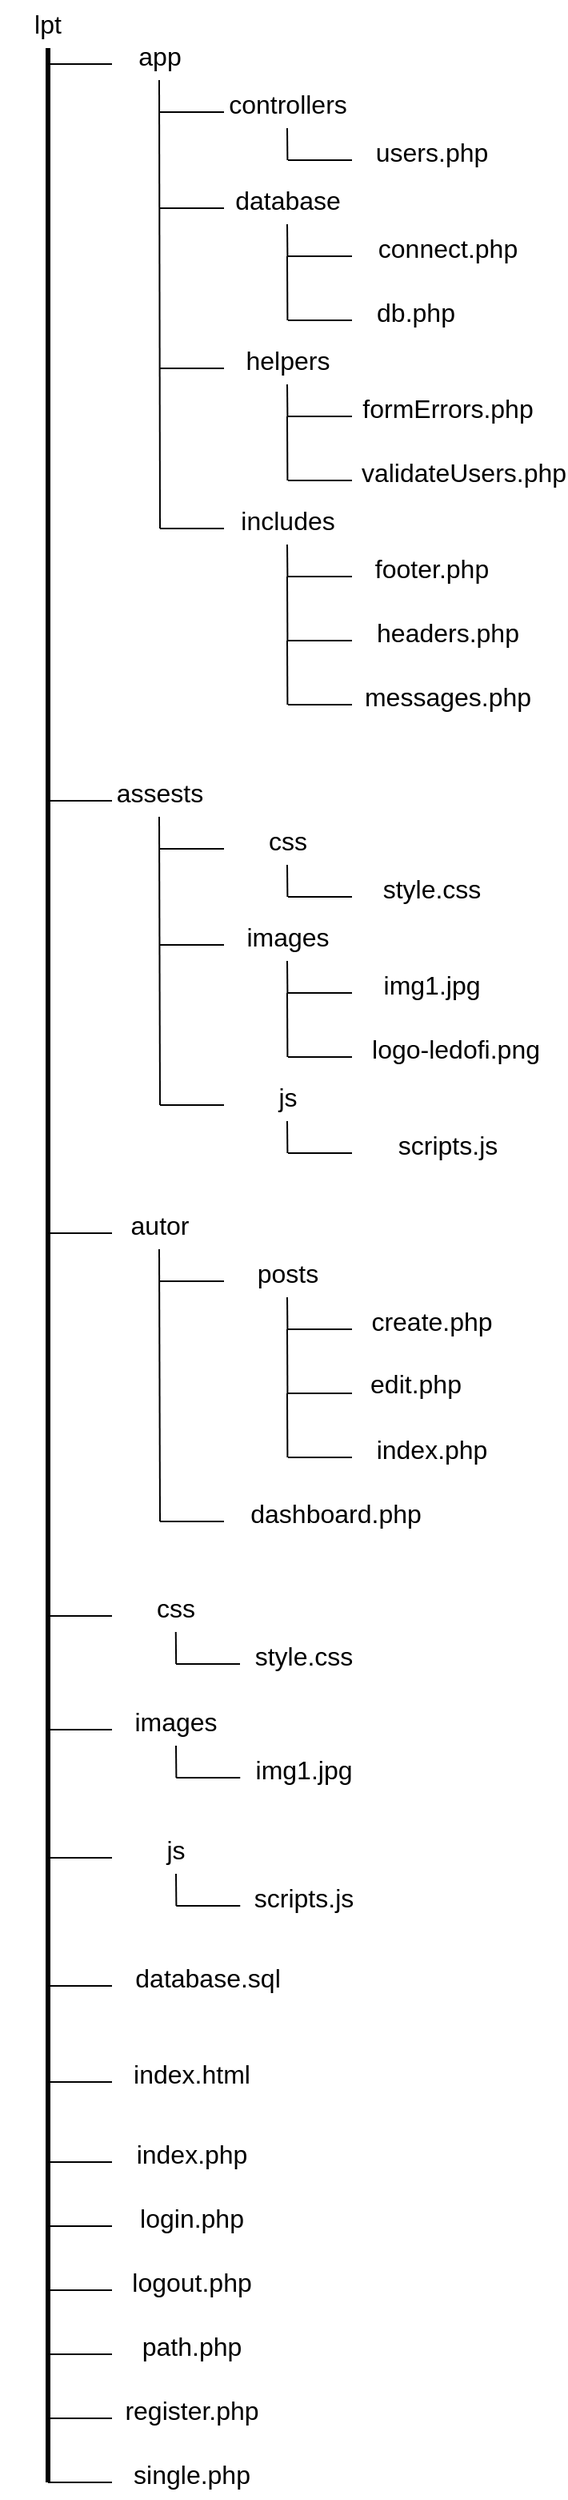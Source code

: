 <mxfile version="15.8.4" type="device"><diagram id="z5_zisqXohc-Vbi8uEIV" name="Page-1"><mxGraphModel dx="1422" dy="794" grid="1" gridSize="10" guides="1" tooltips="1" connect="1" arrows="1" fold="1" page="1" pageScale="1" pageWidth="827" pageHeight="1169" math="0" shadow="0"><root><mxCell id="0"/><mxCell id="1" parent="0"/><mxCell id="VIL7BeNu5EH1B0EWev57-2" value="&lt;font style=&quot;font-size: 16px&quot;&gt;lpt&lt;/font&gt;" style="text;html=1;strokeColor=none;fillColor=none;align=center;verticalAlign=middle;whiteSpace=wrap;rounded=0;" parent="1" vertex="1"><mxGeometry x="80" y="70" width="60" height="30" as="geometry"/></mxCell><mxCell id="VIL7BeNu5EH1B0EWev57-3" value="" style="endArrow=none;html=1;rounded=0;fontSize=16;entryX=0.5;entryY=1;entryDx=0;entryDy=0;strokeWidth=3;" parent="1" target="VIL7BeNu5EH1B0EWev57-2" edge="1"><mxGeometry width="50" height="50" relative="1" as="geometry"><mxPoint x="110" y="1620" as="sourcePoint"/><mxPoint x="440" y="350" as="targetPoint"/></mxGeometry></mxCell><mxCell id="VIL7BeNu5EH1B0EWev57-4" value="" style="endArrow=none;html=1;rounded=0;fontSize=16;" parent="1" edge="1"><mxGeometry width="50" height="50" relative="1" as="geometry"><mxPoint x="110" y="1079" as="sourcePoint"/><mxPoint x="150" y="1079" as="targetPoint"/></mxGeometry></mxCell><mxCell id="VIL7BeNu5EH1B0EWev57-5" value="&lt;font style=&quot;font-size: 16px&quot;&gt;css&lt;/font&gt;" style="text;html=1;strokeColor=none;fillColor=none;align=center;verticalAlign=middle;whiteSpace=wrap;rounded=0;" parent="1" vertex="1"><mxGeometry x="160" y="1059" width="60" height="30" as="geometry"/></mxCell><mxCell id="VIL7BeNu5EH1B0EWev57-7" value="" style="endArrow=none;html=1;rounded=0;fontSize=16;" parent="1" edge="1"><mxGeometry width="50" height="50" relative="1" as="geometry"><mxPoint x="110" y="1150" as="sourcePoint"/><mxPoint x="150" y="1150" as="targetPoint"/></mxGeometry></mxCell><mxCell id="VIL7BeNu5EH1B0EWev57-8" value="&lt;font style=&quot;font-size: 16px&quot;&gt;images&lt;/font&gt;" style="text;html=1;strokeColor=none;fillColor=none;align=center;verticalAlign=middle;whiteSpace=wrap;rounded=0;" parent="1" vertex="1"><mxGeometry x="160" y="1130" width="60" height="30" as="geometry"/></mxCell><mxCell id="VIL7BeNu5EH1B0EWev57-9" value="" style="endArrow=none;html=1;rounded=0;fontSize=16;" parent="1" edge="1"><mxGeometry width="50" height="50" relative="1" as="geometry"><mxPoint x="110" y="1230" as="sourcePoint"/><mxPoint x="150" y="1230" as="targetPoint"/></mxGeometry></mxCell><mxCell id="VIL7BeNu5EH1B0EWev57-10" value="&lt;font style=&quot;font-size: 16px&quot;&gt;js&lt;/font&gt;" style="text;html=1;strokeColor=none;fillColor=none;align=center;verticalAlign=middle;whiteSpace=wrap;rounded=0;" parent="1" vertex="1"><mxGeometry x="160" y="1210" width="60" height="30" as="geometry"/></mxCell><mxCell id="VIL7BeNu5EH1B0EWev57-11" value="" style="endArrow=none;html=1;rounded=0;fontSize=16;" parent="1" edge="1"><mxGeometry width="50" height="50" relative="1" as="geometry"><mxPoint x="110" y="1370" as="sourcePoint"/><mxPoint x="150" y="1370" as="targetPoint"/></mxGeometry></mxCell><mxCell id="VIL7BeNu5EH1B0EWev57-12" value="&lt;font style=&quot;font-size: 16px&quot;&gt;index.html&lt;/font&gt;" style="text;html=1;strokeColor=none;fillColor=none;align=center;verticalAlign=middle;whiteSpace=wrap;rounded=0;" parent="1" vertex="1"><mxGeometry x="170" y="1350" width="60" height="30" as="geometry"/></mxCell><mxCell id="VIL7BeNu5EH1B0EWev57-14" value="" style="endArrow=none;html=1;rounded=0;fontSize=16;strokeWidth=1;" parent="1" edge="1"><mxGeometry width="50" height="50" relative="1" as="geometry"><mxPoint x="190.08" y="1109" as="sourcePoint"/><mxPoint x="189.88" y="1089" as="targetPoint"/></mxGeometry></mxCell><mxCell id="VIL7BeNu5EH1B0EWev57-16" value="" style="endArrow=none;html=1;rounded=0;fontSize=16;" parent="1" edge="1"><mxGeometry width="50" height="50" relative="1" as="geometry"><mxPoint x="190" y="1109" as="sourcePoint"/><mxPoint x="230" y="1109" as="targetPoint"/></mxGeometry></mxCell><mxCell id="VIL7BeNu5EH1B0EWev57-17" value="&lt;font style=&quot;font-size: 16px&quot;&gt;style.css&lt;/font&gt;" style="text;html=1;strokeColor=none;fillColor=none;align=center;verticalAlign=middle;whiteSpace=wrap;rounded=0;" parent="1" vertex="1"><mxGeometry x="240" y="1089" width="60" height="30" as="geometry"/></mxCell><mxCell id="VIL7BeNu5EH1B0EWev57-18" value="" style="endArrow=none;html=1;rounded=0;fontSize=16;strokeWidth=1;" parent="1" edge="1"><mxGeometry width="50" height="50" relative="1" as="geometry"><mxPoint x="190.2" y="1180" as="sourcePoint"/><mxPoint x="190" y="1160" as="targetPoint"/></mxGeometry></mxCell><mxCell id="VIL7BeNu5EH1B0EWev57-19" value="" style="endArrow=none;html=1;rounded=0;fontSize=16;" parent="1" edge="1"><mxGeometry width="50" height="50" relative="1" as="geometry"><mxPoint x="190.12" y="1180" as="sourcePoint"/><mxPoint x="230.12" y="1180" as="targetPoint"/></mxGeometry></mxCell><mxCell id="VIL7BeNu5EH1B0EWev57-20" value="&lt;font style=&quot;font-size: 16px&quot;&gt;img1.jpg&lt;/font&gt;" style="text;html=1;strokeColor=none;fillColor=none;align=center;verticalAlign=middle;whiteSpace=wrap;rounded=0;" parent="1" vertex="1"><mxGeometry x="240" y="1160" width="60" height="30" as="geometry"/></mxCell><mxCell id="VIL7BeNu5EH1B0EWev57-21" value="" style="endArrow=none;html=1;rounded=0;fontSize=16;strokeWidth=1;" parent="1" edge="1"><mxGeometry width="50" height="50" relative="1" as="geometry"><mxPoint x="190.2" y="1260" as="sourcePoint"/><mxPoint x="190" y="1240" as="targetPoint"/></mxGeometry></mxCell><mxCell id="VIL7BeNu5EH1B0EWev57-22" value="" style="endArrow=none;html=1;rounded=0;fontSize=16;" parent="1" edge="1"><mxGeometry width="50" height="50" relative="1" as="geometry"><mxPoint x="190.12" y="1260" as="sourcePoint"/><mxPoint x="230.12" y="1260" as="targetPoint"/></mxGeometry></mxCell><mxCell id="VIL7BeNu5EH1B0EWev57-23" value="&lt;font style=&quot;font-size: 16px&quot;&gt;scripts.js&lt;/font&gt;" style="text;html=1;strokeColor=none;fillColor=none;align=center;verticalAlign=middle;whiteSpace=wrap;rounded=0;" parent="1" vertex="1"><mxGeometry x="240" y="1240" width="60" height="30" as="geometry"/></mxCell><mxCell id="XbRgY0tlxKDnnNi39Ktq-2" value="" style="endArrow=none;html=1;rounded=0;fontSize=16;" parent="1" edge="1"><mxGeometry width="50" height="50" relative="1" as="geometry"><mxPoint x="110" y="110" as="sourcePoint"/><mxPoint x="150" y="110" as="targetPoint"/></mxGeometry></mxCell><mxCell id="XbRgY0tlxKDnnNi39Ktq-4" value="&lt;font style=&quot;font-size: 16px&quot;&gt;app&lt;/font&gt;" style="text;html=1;strokeColor=none;fillColor=none;align=center;verticalAlign=middle;whiteSpace=wrap;rounded=0;" parent="1" vertex="1"><mxGeometry x="150" y="90" width="60" height="30" as="geometry"/></mxCell><mxCell id="XbRgY0tlxKDnnNi39Ktq-5" value="" style="endArrow=none;html=1;rounded=0;fontSize=16;strokeWidth=1;" parent="1" edge="1"><mxGeometry width="50" height="50" relative="1" as="geometry"><mxPoint x="180" y="400" as="sourcePoint"/><mxPoint x="179.5" y="120" as="targetPoint"/></mxGeometry></mxCell><mxCell id="XbRgY0tlxKDnnNi39Ktq-6" value="" style="endArrow=none;html=1;rounded=0;fontSize=16;" parent="1" edge="1"><mxGeometry width="50" height="50" relative="1" as="geometry"><mxPoint x="180" y="140" as="sourcePoint"/><mxPoint x="220" y="140" as="targetPoint"/></mxGeometry></mxCell><mxCell id="XbRgY0tlxKDnnNi39Ktq-7" value="&lt;font style=&quot;font-size: 16px&quot;&gt;controllers&lt;/font&gt;" style="text;html=1;strokeColor=none;fillColor=none;align=center;verticalAlign=middle;whiteSpace=wrap;rounded=0;" parent="1" vertex="1"><mxGeometry x="230" y="120" width="60" height="30" as="geometry"/></mxCell><mxCell id="XbRgY0tlxKDnnNi39Ktq-10" value="" style="group" parent="1" vertex="1" connectable="0"><mxGeometry x="259.5" y="150" width="40.5" height="20" as="geometry"/></mxCell><mxCell id="XbRgY0tlxKDnnNi39Ktq-8" value="" style="endArrow=none;html=1;rounded=0;fontSize=16;strokeWidth=1;" parent="XbRgY0tlxKDnnNi39Ktq-10" edge="1"><mxGeometry width="50" height="50" relative="1" as="geometry"><mxPoint x="0.2" y="20" as="sourcePoint"/><mxPoint as="targetPoint"/></mxGeometry></mxCell><mxCell id="XbRgY0tlxKDnnNi39Ktq-9" value="" style="endArrow=none;html=1;rounded=0;fontSize=16;" parent="XbRgY0tlxKDnnNi39Ktq-10" edge="1"><mxGeometry width="50" height="50" relative="1" as="geometry"><mxPoint x="0.5" y="20" as="sourcePoint"/><mxPoint x="40.5" y="20" as="targetPoint"/></mxGeometry></mxCell><mxCell id="XbRgY0tlxKDnnNi39Ktq-11" value="&lt;font style=&quot;font-size: 16px&quot;&gt;users.php&lt;/font&gt;" style="text;html=1;strokeColor=none;fillColor=none;align=center;verticalAlign=middle;whiteSpace=wrap;rounded=0;" parent="1" vertex="1"><mxGeometry x="320" y="150" width="60" height="30" as="geometry"/></mxCell><mxCell id="XbRgY0tlxKDnnNi39Ktq-12" value="" style="endArrow=none;html=1;rounded=0;fontSize=16;" parent="1" edge="1"><mxGeometry width="50" height="50" relative="1" as="geometry"><mxPoint x="180" y="200" as="sourcePoint"/><mxPoint x="220" y="200" as="targetPoint"/></mxGeometry></mxCell><mxCell id="XbRgY0tlxKDnnNi39Ktq-13" value="&lt;font style=&quot;font-size: 16px&quot;&gt;database&lt;/font&gt;" style="text;html=1;strokeColor=none;fillColor=none;align=center;verticalAlign=middle;whiteSpace=wrap;rounded=0;" parent="1" vertex="1"><mxGeometry x="230" y="180" width="60" height="30" as="geometry"/></mxCell><mxCell id="XbRgY0tlxKDnnNi39Ktq-14" value="" style="group" parent="1" vertex="1" connectable="0"><mxGeometry x="259.5" y="210" width="40.5" height="20" as="geometry"/></mxCell><mxCell id="XbRgY0tlxKDnnNi39Ktq-15" value="" style="endArrow=none;html=1;rounded=0;fontSize=16;strokeWidth=1;" parent="XbRgY0tlxKDnnNi39Ktq-14" edge="1"><mxGeometry width="50" height="50" relative="1" as="geometry"><mxPoint x="0.2" y="20" as="sourcePoint"/><mxPoint as="targetPoint"/></mxGeometry></mxCell><mxCell id="XbRgY0tlxKDnnNi39Ktq-16" value="" style="endArrow=none;html=1;rounded=0;fontSize=16;" parent="XbRgY0tlxKDnnNi39Ktq-14" edge="1"><mxGeometry width="50" height="50" relative="1" as="geometry"><mxPoint x="0.5" y="20" as="sourcePoint"/><mxPoint x="40.5" y="20" as="targetPoint"/></mxGeometry></mxCell><mxCell id="XbRgY0tlxKDnnNi39Ktq-17" value="&lt;font style=&quot;font-size: 16px&quot;&gt;connect.php&lt;/font&gt;" style="text;html=1;strokeColor=none;fillColor=none;align=center;verticalAlign=middle;whiteSpace=wrap;rounded=0;" parent="1" vertex="1"><mxGeometry x="330" y="210" width="60" height="30" as="geometry"/></mxCell><mxCell id="XbRgY0tlxKDnnNi39Ktq-18" value="" style="group" parent="1" vertex="1" connectable="0"><mxGeometry x="259.5" y="230" width="40.5" height="40" as="geometry"/></mxCell><mxCell id="XbRgY0tlxKDnnNi39Ktq-19" value="" style="endArrow=none;html=1;rounded=0;fontSize=16;strokeWidth=1;" parent="XbRgY0tlxKDnnNi39Ktq-18" edge="1"><mxGeometry width="50" height="50" relative="1" as="geometry"><mxPoint x="0.2" y="40" as="sourcePoint"/><mxPoint as="targetPoint"/></mxGeometry></mxCell><mxCell id="XbRgY0tlxKDnnNi39Ktq-20" value="" style="endArrow=none;html=1;rounded=0;fontSize=16;" parent="XbRgY0tlxKDnnNi39Ktq-18" edge="1"><mxGeometry width="50" height="50" relative="1" as="geometry"><mxPoint x="0.5" y="40" as="sourcePoint"/><mxPoint x="40.5" y="40" as="targetPoint"/></mxGeometry></mxCell><mxCell id="XbRgY0tlxKDnnNi39Ktq-24" value="&lt;font style=&quot;font-size: 16px&quot;&gt;db.php&lt;/font&gt;" style="text;html=1;strokeColor=none;fillColor=none;align=center;verticalAlign=middle;whiteSpace=wrap;rounded=0;" parent="1" vertex="1"><mxGeometry x="310" y="250" width="60" height="30" as="geometry"/></mxCell><mxCell id="XbRgY0tlxKDnnNi39Ktq-25" value="" style="endArrow=none;html=1;rounded=0;fontSize=16;" parent="1" edge="1"><mxGeometry width="50" height="50" relative="1" as="geometry"><mxPoint x="180" y="300" as="sourcePoint"/><mxPoint x="220" y="300" as="targetPoint"/></mxGeometry></mxCell><mxCell id="XbRgY0tlxKDnnNi39Ktq-26" value="&lt;font style=&quot;font-size: 16px&quot;&gt;helpers&lt;/font&gt;" style="text;html=1;strokeColor=none;fillColor=none;align=center;verticalAlign=middle;whiteSpace=wrap;rounded=0;" parent="1" vertex="1"><mxGeometry x="230" y="280" width="60" height="30" as="geometry"/></mxCell><mxCell id="XbRgY0tlxKDnnNi39Ktq-27" value="" style="group" parent="1" vertex="1" connectable="0"><mxGeometry x="259.5" y="310" width="40.5" height="20" as="geometry"/></mxCell><mxCell id="XbRgY0tlxKDnnNi39Ktq-28" value="" style="endArrow=none;html=1;rounded=0;fontSize=16;strokeWidth=1;" parent="XbRgY0tlxKDnnNi39Ktq-27" edge="1"><mxGeometry width="50" height="50" relative="1" as="geometry"><mxPoint x="0.2" y="20" as="sourcePoint"/><mxPoint as="targetPoint"/></mxGeometry></mxCell><mxCell id="XbRgY0tlxKDnnNi39Ktq-29" value="" style="endArrow=none;html=1;rounded=0;fontSize=16;" parent="XbRgY0tlxKDnnNi39Ktq-27" edge="1"><mxGeometry width="50" height="50" relative="1" as="geometry"><mxPoint x="0.5" y="20" as="sourcePoint"/><mxPoint x="40.5" y="20" as="targetPoint"/></mxGeometry></mxCell><mxCell id="XbRgY0tlxKDnnNi39Ktq-30" value="" style="group" parent="1" vertex="1" connectable="0"><mxGeometry x="259.5" y="330" width="40.5" height="40" as="geometry"/></mxCell><mxCell id="XbRgY0tlxKDnnNi39Ktq-31" value="" style="endArrow=none;html=1;rounded=0;fontSize=16;strokeWidth=1;" parent="XbRgY0tlxKDnnNi39Ktq-30" edge="1"><mxGeometry width="50" height="50" relative="1" as="geometry"><mxPoint x="0.2" y="40" as="sourcePoint"/><mxPoint as="targetPoint"/></mxGeometry></mxCell><mxCell id="XbRgY0tlxKDnnNi39Ktq-32" value="" style="endArrow=none;html=1;rounded=0;fontSize=16;" parent="XbRgY0tlxKDnnNi39Ktq-30" edge="1"><mxGeometry width="50" height="50" relative="1" as="geometry"><mxPoint x="0.5" y="40" as="sourcePoint"/><mxPoint x="40.5" y="40" as="targetPoint"/></mxGeometry></mxCell><mxCell id="XbRgY0tlxKDnnNi39Ktq-33" value="&lt;font style=&quot;font-size: 16px&quot;&gt;formErrors.php&lt;/font&gt;" style="text;html=1;strokeColor=none;fillColor=none;align=center;verticalAlign=middle;whiteSpace=wrap;rounded=0;" parent="1" vertex="1"><mxGeometry x="330" y="310" width="60" height="30" as="geometry"/></mxCell><mxCell id="XbRgY0tlxKDnnNi39Ktq-34" value="&lt;font style=&quot;font-size: 16px&quot;&gt;validateUsers.php&lt;/font&gt;" style="text;html=1;strokeColor=none;fillColor=none;align=center;verticalAlign=middle;whiteSpace=wrap;rounded=0;" parent="1" vertex="1"><mxGeometry x="340" y="350" width="60" height="30" as="geometry"/></mxCell><mxCell id="XbRgY0tlxKDnnNi39Ktq-35" value="" style="endArrow=none;html=1;rounded=0;fontSize=16;" parent="1" edge="1"><mxGeometry width="50" height="50" relative="1" as="geometry"><mxPoint x="180" y="400" as="sourcePoint"/><mxPoint x="220" y="400" as="targetPoint"/></mxGeometry></mxCell><mxCell id="XbRgY0tlxKDnnNi39Ktq-36" value="&lt;font style=&quot;font-size: 16px&quot;&gt;includes&lt;/font&gt;" style="text;html=1;strokeColor=none;fillColor=none;align=center;verticalAlign=middle;whiteSpace=wrap;rounded=0;" parent="1" vertex="1"><mxGeometry x="230" y="380" width="60" height="30" as="geometry"/></mxCell><mxCell id="XbRgY0tlxKDnnNi39Ktq-37" value="" style="group" parent="1" vertex="1" connectable="0"><mxGeometry x="259.5" y="410" width="40.5" height="20" as="geometry"/></mxCell><mxCell id="XbRgY0tlxKDnnNi39Ktq-38" value="" style="endArrow=none;html=1;rounded=0;fontSize=16;strokeWidth=1;" parent="XbRgY0tlxKDnnNi39Ktq-37" edge="1"><mxGeometry width="50" height="50" relative="1" as="geometry"><mxPoint x="0.2" y="20" as="sourcePoint"/><mxPoint as="targetPoint"/></mxGeometry></mxCell><mxCell id="XbRgY0tlxKDnnNi39Ktq-39" value="" style="endArrow=none;html=1;rounded=0;fontSize=16;" parent="XbRgY0tlxKDnnNi39Ktq-37" edge="1"><mxGeometry width="50" height="50" relative="1" as="geometry"><mxPoint x="0.5" y="20" as="sourcePoint"/><mxPoint x="40.5" y="20" as="targetPoint"/></mxGeometry></mxCell><mxCell id="XbRgY0tlxKDnnNi39Ktq-43" value="" style="group" parent="1" vertex="1" connectable="0"><mxGeometry x="259.5" y="430" width="40.5" height="40" as="geometry"/></mxCell><mxCell id="XbRgY0tlxKDnnNi39Ktq-44" value="" style="endArrow=none;html=1;rounded=0;fontSize=16;strokeWidth=1;" parent="XbRgY0tlxKDnnNi39Ktq-43" edge="1"><mxGeometry width="50" height="50" relative="1" as="geometry"><mxPoint x="0.2" y="40" as="sourcePoint"/><mxPoint as="targetPoint"/></mxGeometry></mxCell><mxCell id="XbRgY0tlxKDnnNi39Ktq-45" value="" style="endArrow=none;html=1;rounded=0;fontSize=16;" parent="XbRgY0tlxKDnnNi39Ktq-43" edge="1"><mxGeometry width="50" height="50" relative="1" as="geometry"><mxPoint x="0.5" y="40" as="sourcePoint"/><mxPoint x="40.5" y="40" as="targetPoint"/></mxGeometry></mxCell><mxCell id="XbRgY0tlxKDnnNi39Ktq-49" value="&lt;font style=&quot;font-size: 16px&quot;&gt;footer.php&lt;/font&gt;" style="text;html=1;strokeColor=none;fillColor=none;align=center;verticalAlign=middle;whiteSpace=wrap;rounded=0;" parent="1" vertex="1"><mxGeometry x="320" y="410" width="60" height="30" as="geometry"/></mxCell><mxCell id="XbRgY0tlxKDnnNi39Ktq-50" value="&lt;font style=&quot;font-size: 16px&quot;&gt;headers.php&lt;/font&gt;" style="text;html=1;strokeColor=none;fillColor=none;align=center;verticalAlign=middle;whiteSpace=wrap;rounded=0;" parent="1" vertex="1"><mxGeometry x="330" y="450" width="60" height="30" as="geometry"/></mxCell><mxCell id="XbRgY0tlxKDnnNi39Ktq-51" value="&lt;font style=&quot;font-size: 16px&quot;&gt;messages.php&lt;/font&gt;" style="text;html=1;strokeColor=none;fillColor=none;align=center;verticalAlign=middle;whiteSpace=wrap;rounded=0;" parent="1" vertex="1"><mxGeometry x="330" y="490" width="60" height="30" as="geometry"/></mxCell><mxCell id="XbRgY0tlxKDnnNi39Ktq-52" value="" style="group" parent="1" vertex="1" connectable="0"><mxGeometry x="259.5" y="470" width="40.5" height="40" as="geometry"/></mxCell><mxCell id="XbRgY0tlxKDnnNi39Ktq-53" value="" style="endArrow=none;html=1;rounded=0;fontSize=16;strokeWidth=1;" parent="XbRgY0tlxKDnnNi39Ktq-52" edge="1"><mxGeometry width="50" height="50" relative="1" as="geometry"><mxPoint x="0.2" y="40" as="sourcePoint"/><mxPoint as="targetPoint"/></mxGeometry></mxCell><mxCell id="XbRgY0tlxKDnnNi39Ktq-54" value="" style="endArrow=none;html=1;rounded=0;fontSize=16;" parent="XbRgY0tlxKDnnNi39Ktq-52" edge="1"><mxGeometry width="50" height="50" relative="1" as="geometry"><mxPoint x="0.5" y="40" as="sourcePoint"/><mxPoint x="40.5" y="40" as="targetPoint"/></mxGeometry></mxCell><mxCell id="XbRgY0tlxKDnnNi39Ktq-97" value="" style="endArrow=none;html=1;rounded=0;fontSize=16;" parent="1" edge="1"><mxGeometry width="50" height="50" relative="1" as="geometry"><mxPoint x="110" y="570" as="sourcePoint"/><mxPoint x="150" y="570" as="targetPoint"/></mxGeometry></mxCell><mxCell id="XbRgY0tlxKDnnNi39Ktq-98" value="&lt;font style=&quot;font-size: 16px&quot;&gt;assests&lt;/font&gt;" style="text;html=1;strokeColor=none;fillColor=none;align=center;verticalAlign=middle;whiteSpace=wrap;rounded=0;" parent="1" vertex="1"><mxGeometry x="150" y="550" width="60" height="30" as="geometry"/></mxCell><mxCell id="XbRgY0tlxKDnnNi39Ktq-99" value="" style="endArrow=none;html=1;rounded=0;fontSize=16;strokeWidth=1;" parent="1" edge="1"><mxGeometry width="50" height="50" relative="1" as="geometry"><mxPoint x="180" y="760" as="sourcePoint"/><mxPoint x="179.5" y="580" as="targetPoint"/></mxGeometry></mxCell><mxCell id="XbRgY0tlxKDnnNi39Ktq-100" value="" style="endArrow=none;html=1;rounded=0;fontSize=16;" parent="1" edge="1"><mxGeometry width="50" height="50" relative="1" as="geometry"><mxPoint x="180" y="600" as="sourcePoint"/><mxPoint x="220" y="600" as="targetPoint"/></mxGeometry></mxCell><mxCell id="XbRgY0tlxKDnnNi39Ktq-101" value="&lt;font style=&quot;font-size: 16px&quot;&gt;css&lt;/font&gt;" style="text;html=1;strokeColor=none;fillColor=none;align=center;verticalAlign=middle;whiteSpace=wrap;rounded=0;" parent="1" vertex="1"><mxGeometry x="230" y="580" width="60" height="30" as="geometry"/></mxCell><mxCell id="XbRgY0tlxKDnnNi39Ktq-102" value="" style="group" parent="1" vertex="1" connectable="0"><mxGeometry x="259.5" y="610" width="40.5" height="20" as="geometry"/></mxCell><mxCell id="XbRgY0tlxKDnnNi39Ktq-103" value="" style="endArrow=none;html=1;rounded=0;fontSize=16;strokeWidth=1;" parent="XbRgY0tlxKDnnNi39Ktq-102" edge="1"><mxGeometry width="50" height="50" relative="1" as="geometry"><mxPoint x="0.2" y="20" as="sourcePoint"/><mxPoint as="targetPoint"/></mxGeometry></mxCell><mxCell id="XbRgY0tlxKDnnNi39Ktq-104" value="" style="endArrow=none;html=1;rounded=0;fontSize=16;" parent="XbRgY0tlxKDnnNi39Ktq-102" edge="1"><mxGeometry width="50" height="50" relative="1" as="geometry"><mxPoint x="0.5" y="20" as="sourcePoint"/><mxPoint x="40.5" y="20" as="targetPoint"/></mxGeometry></mxCell><mxCell id="XbRgY0tlxKDnnNi39Ktq-105" value="&lt;font style=&quot;font-size: 16px&quot;&gt;style.css&lt;/font&gt;" style="text;html=1;strokeColor=none;fillColor=none;align=center;verticalAlign=middle;whiteSpace=wrap;rounded=0;" parent="1" vertex="1"><mxGeometry x="320" y="610" width="60" height="30" as="geometry"/></mxCell><mxCell id="XbRgY0tlxKDnnNi39Ktq-106" value="" style="endArrow=none;html=1;rounded=0;fontSize=16;" parent="1" edge="1"><mxGeometry width="50" height="50" relative="1" as="geometry"><mxPoint x="180" y="660" as="sourcePoint"/><mxPoint x="220" y="660" as="targetPoint"/></mxGeometry></mxCell><mxCell id="XbRgY0tlxKDnnNi39Ktq-107" value="&lt;font style=&quot;font-size: 16px&quot;&gt;images&lt;/font&gt;" style="text;html=1;strokeColor=none;fillColor=none;align=center;verticalAlign=middle;whiteSpace=wrap;rounded=0;" parent="1" vertex="1"><mxGeometry x="230" y="640" width="60" height="30" as="geometry"/></mxCell><mxCell id="XbRgY0tlxKDnnNi39Ktq-108" value="" style="group" parent="1" vertex="1" connectable="0"><mxGeometry x="259.5" y="670" width="40.5" height="20" as="geometry"/></mxCell><mxCell id="XbRgY0tlxKDnnNi39Ktq-109" value="" style="endArrow=none;html=1;rounded=0;fontSize=16;strokeWidth=1;" parent="XbRgY0tlxKDnnNi39Ktq-108" edge="1"><mxGeometry width="50" height="50" relative="1" as="geometry"><mxPoint x="0.2" y="20" as="sourcePoint"/><mxPoint as="targetPoint"/></mxGeometry></mxCell><mxCell id="XbRgY0tlxKDnnNi39Ktq-110" value="" style="endArrow=none;html=1;rounded=0;fontSize=16;" parent="XbRgY0tlxKDnnNi39Ktq-108" edge="1"><mxGeometry width="50" height="50" relative="1" as="geometry"><mxPoint x="0.5" y="20" as="sourcePoint"/><mxPoint x="40.5" y="20" as="targetPoint"/></mxGeometry></mxCell><mxCell id="XbRgY0tlxKDnnNi39Ktq-111" value="&lt;font style=&quot;font-size: 16px&quot;&gt;img1.jpg&lt;/font&gt;" style="text;html=1;strokeColor=none;fillColor=none;align=center;verticalAlign=middle;whiteSpace=wrap;rounded=0;" parent="1" vertex="1"><mxGeometry x="320" y="670" width="60" height="30" as="geometry"/></mxCell><mxCell id="XbRgY0tlxKDnnNi39Ktq-112" value="" style="group" parent="1" vertex="1" connectable="0"><mxGeometry x="259.5" y="690" width="40.5" height="40" as="geometry"/></mxCell><mxCell id="XbRgY0tlxKDnnNi39Ktq-113" value="" style="endArrow=none;html=1;rounded=0;fontSize=16;strokeWidth=1;" parent="XbRgY0tlxKDnnNi39Ktq-112" edge="1"><mxGeometry width="50" height="50" relative="1" as="geometry"><mxPoint x="0.2" y="40" as="sourcePoint"/><mxPoint as="targetPoint"/></mxGeometry></mxCell><mxCell id="XbRgY0tlxKDnnNi39Ktq-114" value="" style="endArrow=none;html=1;rounded=0;fontSize=16;" parent="XbRgY0tlxKDnnNi39Ktq-112" edge="1"><mxGeometry width="50" height="50" relative="1" as="geometry"><mxPoint x="0.5" y="40" as="sourcePoint"/><mxPoint x="40.5" y="40" as="targetPoint"/></mxGeometry></mxCell><mxCell id="XbRgY0tlxKDnnNi39Ktq-115" value="&lt;font style=&quot;font-size: 16px&quot;&gt;logo-ledofi.png&lt;/font&gt;" style="text;html=1;strokeColor=none;fillColor=none;align=center;verticalAlign=middle;whiteSpace=wrap;rounded=0;" parent="1" vertex="1"><mxGeometry x="310" y="710" width="110" height="30" as="geometry"/></mxCell><mxCell id="XbRgY0tlxKDnnNi39Ktq-116" value="" style="endArrow=none;html=1;rounded=0;fontSize=16;" parent="1" edge="1"><mxGeometry width="50" height="50" relative="1" as="geometry"><mxPoint x="180" y="760" as="sourcePoint"/><mxPoint x="220" y="760" as="targetPoint"/></mxGeometry></mxCell><mxCell id="XbRgY0tlxKDnnNi39Ktq-117" value="&lt;font style=&quot;font-size: 16px&quot;&gt;js&lt;/font&gt;" style="text;html=1;strokeColor=none;fillColor=none;align=center;verticalAlign=middle;whiteSpace=wrap;rounded=0;" parent="1" vertex="1"><mxGeometry x="230" y="740" width="60" height="30" as="geometry"/></mxCell><mxCell id="XbRgY0tlxKDnnNi39Ktq-118" value="" style="group" parent="1" vertex="1" connectable="0"><mxGeometry x="259.5" y="770" width="40.5" height="20" as="geometry"/></mxCell><mxCell id="XbRgY0tlxKDnnNi39Ktq-119" value="" style="endArrow=none;html=1;rounded=0;fontSize=16;strokeWidth=1;" parent="XbRgY0tlxKDnnNi39Ktq-118" edge="1"><mxGeometry width="50" height="50" relative="1" as="geometry"><mxPoint x="0.2" y="20" as="sourcePoint"/><mxPoint as="targetPoint"/></mxGeometry></mxCell><mxCell id="XbRgY0tlxKDnnNi39Ktq-120" value="" style="endArrow=none;html=1;rounded=0;fontSize=16;" parent="XbRgY0tlxKDnnNi39Ktq-118" edge="1"><mxGeometry width="50" height="50" relative="1" as="geometry"><mxPoint x="0.5" y="20" as="sourcePoint"/><mxPoint x="40.5" y="20" as="targetPoint"/></mxGeometry></mxCell><mxCell id="XbRgY0tlxKDnnNi39Ktq-124" value="&lt;font style=&quot;font-size: 16px&quot;&gt;scripts.js&lt;/font&gt;" style="text;html=1;strokeColor=none;fillColor=none;align=center;verticalAlign=middle;whiteSpace=wrap;rounded=0;" parent="1" vertex="1"><mxGeometry x="330" y="770" width="60" height="30" as="geometry"/></mxCell><mxCell id="zwg0XQ4MC1bRXozmeOFO-1" value="" style="endArrow=none;html=1;rounded=0;fontSize=16;" edge="1" parent="1"><mxGeometry width="50" height="50" relative="1" as="geometry"><mxPoint x="110" y="840" as="sourcePoint"/><mxPoint x="150" y="840" as="targetPoint"/></mxGeometry></mxCell><mxCell id="zwg0XQ4MC1bRXozmeOFO-2" value="&lt;font style=&quot;font-size: 16px&quot;&gt;autor&lt;/font&gt;" style="text;html=1;strokeColor=none;fillColor=none;align=center;verticalAlign=middle;whiteSpace=wrap;rounded=0;" vertex="1" parent="1"><mxGeometry x="150" y="820" width="60" height="30" as="geometry"/></mxCell><mxCell id="zwg0XQ4MC1bRXozmeOFO-3" value="" style="endArrow=none;html=1;rounded=0;fontSize=16;strokeWidth=1;" edge="1" parent="1"><mxGeometry width="50" height="50" relative="1" as="geometry"><mxPoint x="180" y="1020" as="sourcePoint"/><mxPoint x="179.5" y="850" as="targetPoint"/></mxGeometry></mxCell><mxCell id="zwg0XQ4MC1bRXozmeOFO-4" value="" style="endArrow=none;html=1;rounded=0;fontSize=16;" edge="1" parent="1"><mxGeometry width="50" height="50" relative="1" as="geometry"><mxPoint x="180" y="870" as="sourcePoint"/><mxPoint x="220" y="870" as="targetPoint"/></mxGeometry></mxCell><mxCell id="zwg0XQ4MC1bRXozmeOFO-5" value="&lt;font style=&quot;font-size: 16px&quot;&gt;posts&lt;/font&gt;" style="text;html=1;strokeColor=none;fillColor=none;align=center;verticalAlign=middle;whiteSpace=wrap;rounded=0;" vertex="1" parent="1"><mxGeometry x="230" y="850" width="60" height="30" as="geometry"/></mxCell><mxCell id="zwg0XQ4MC1bRXozmeOFO-6" value="" style="group" vertex="1" connectable="0" parent="1"><mxGeometry x="259.5" y="880" width="40.5" height="20" as="geometry"/></mxCell><mxCell id="zwg0XQ4MC1bRXozmeOFO-7" value="" style="endArrow=none;html=1;rounded=0;fontSize=16;strokeWidth=1;" edge="1" parent="zwg0XQ4MC1bRXozmeOFO-6"><mxGeometry width="50" height="50" relative="1" as="geometry"><mxPoint x="0.2" y="20" as="sourcePoint"/><mxPoint as="targetPoint"/></mxGeometry></mxCell><mxCell id="zwg0XQ4MC1bRXozmeOFO-8" value="" style="endArrow=none;html=1;rounded=0;fontSize=16;" edge="1" parent="zwg0XQ4MC1bRXozmeOFO-6"><mxGeometry width="50" height="50" relative="1" as="geometry"><mxPoint x="0.5" y="20" as="sourcePoint"/><mxPoint x="40.5" y="20" as="targetPoint"/></mxGeometry></mxCell><mxCell id="zwg0XQ4MC1bRXozmeOFO-9" value="&lt;font style=&quot;font-size: 16px&quot;&gt;create.php&lt;/font&gt;" style="text;html=1;strokeColor=none;fillColor=none;align=center;verticalAlign=middle;whiteSpace=wrap;rounded=0;" vertex="1" parent="1"><mxGeometry x="320" y="880" width="60" height="30" as="geometry"/></mxCell><mxCell id="zwg0XQ4MC1bRXozmeOFO-10" value="" style="endArrow=none;html=1;rounded=0;fontSize=16;" edge="1" parent="1"><mxGeometry width="50" height="50" relative="1" as="geometry"><mxPoint x="180" y="1020" as="sourcePoint"/><mxPoint x="220" y="1020" as="targetPoint"/></mxGeometry></mxCell><mxCell id="zwg0XQ4MC1bRXozmeOFO-11" value="&lt;font style=&quot;font-size: 16px&quot;&gt;dashboard.php&lt;/font&gt;" style="text;html=1;strokeColor=none;fillColor=none;align=center;verticalAlign=middle;whiteSpace=wrap;rounded=0;" vertex="1" parent="1"><mxGeometry x="259.5" y="1000" width="60" height="30" as="geometry"/></mxCell><mxCell id="zwg0XQ4MC1bRXozmeOFO-28" value="" style="group" vertex="1" connectable="0" parent="1"><mxGeometry x="259.5" y="900" width="40.5" height="40" as="geometry"/></mxCell><mxCell id="zwg0XQ4MC1bRXozmeOFO-29" value="" style="endArrow=none;html=1;rounded=0;fontSize=16;strokeWidth=1;" edge="1" parent="zwg0XQ4MC1bRXozmeOFO-28"><mxGeometry width="50" height="50" relative="1" as="geometry"><mxPoint x="0.2" y="40" as="sourcePoint"/><mxPoint as="targetPoint"/></mxGeometry></mxCell><mxCell id="zwg0XQ4MC1bRXozmeOFO-30" value="" style="endArrow=none;html=1;rounded=0;fontSize=16;" edge="1" parent="zwg0XQ4MC1bRXozmeOFO-28"><mxGeometry width="50" height="50" relative="1" as="geometry"><mxPoint x="0.5" y="40" as="sourcePoint"/><mxPoint x="40.5" y="40" as="targetPoint"/></mxGeometry></mxCell><mxCell id="zwg0XQ4MC1bRXozmeOFO-31" value="&lt;font style=&quot;font-size: 16px&quot;&gt;edit.php&lt;/font&gt;" style="text;html=1;strokeColor=none;fillColor=none;align=center;verticalAlign=middle;whiteSpace=wrap;rounded=0;" vertex="1" parent="1"><mxGeometry x="310" y="919" width="60" height="30" as="geometry"/></mxCell><mxCell id="zwg0XQ4MC1bRXozmeOFO-32" value="&lt;font style=&quot;font-size: 16px&quot;&gt;index.php&lt;/font&gt;" style="text;html=1;strokeColor=none;fillColor=none;align=center;verticalAlign=middle;whiteSpace=wrap;rounded=0;" vertex="1" parent="1"><mxGeometry x="319.5" y="960" width="60" height="30" as="geometry"/></mxCell><mxCell id="zwg0XQ4MC1bRXozmeOFO-33" value="" style="group" vertex="1" connectable="0" parent="1"><mxGeometry x="259.5" y="940" width="40.5" height="40" as="geometry"/></mxCell><mxCell id="zwg0XQ4MC1bRXozmeOFO-34" value="" style="endArrow=none;html=1;rounded=0;fontSize=16;strokeWidth=1;" edge="1" parent="zwg0XQ4MC1bRXozmeOFO-33"><mxGeometry width="50" height="50" relative="1" as="geometry"><mxPoint x="0.2" y="40" as="sourcePoint"/><mxPoint as="targetPoint"/></mxGeometry></mxCell><mxCell id="zwg0XQ4MC1bRXozmeOFO-35" value="" style="endArrow=none;html=1;rounded=0;fontSize=16;" edge="1" parent="zwg0XQ4MC1bRXozmeOFO-33"><mxGeometry width="50" height="50" relative="1" as="geometry"><mxPoint x="0.5" y="40" as="sourcePoint"/><mxPoint x="40.5" y="40" as="targetPoint"/></mxGeometry></mxCell><mxCell id="zwg0XQ4MC1bRXozmeOFO-36" value="" style="endArrow=none;html=1;rounded=0;fontSize=16;" edge="1" parent="1"><mxGeometry width="50" height="50" relative="1" as="geometry"><mxPoint x="110" y="1310" as="sourcePoint"/><mxPoint x="150" y="1310" as="targetPoint"/></mxGeometry></mxCell><mxCell id="zwg0XQ4MC1bRXozmeOFO-37" value="&lt;font style=&quot;font-size: 16px&quot;&gt;database.sql&lt;/font&gt;" style="text;html=1;strokeColor=none;fillColor=none;align=center;verticalAlign=middle;whiteSpace=wrap;rounded=0;" vertex="1" parent="1"><mxGeometry x="180" y="1290" width="60" height="30" as="geometry"/></mxCell><mxCell id="zwg0XQ4MC1bRXozmeOFO-38" value="" style="endArrow=none;html=1;rounded=0;fontSize=16;" edge="1" parent="1"><mxGeometry width="50" height="50" relative="1" as="geometry"><mxPoint x="110" y="1420" as="sourcePoint"/><mxPoint x="150" y="1420" as="targetPoint"/></mxGeometry></mxCell><mxCell id="zwg0XQ4MC1bRXozmeOFO-39" value="&lt;font style=&quot;font-size: 16px&quot;&gt;index.php&lt;/font&gt;" style="text;html=1;strokeColor=none;fillColor=none;align=center;verticalAlign=middle;whiteSpace=wrap;rounded=0;" vertex="1" parent="1"><mxGeometry x="170" y="1400" width="60" height="30" as="geometry"/></mxCell><mxCell id="zwg0XQ4MC1bRXozmeOFO-40" value="" style="endArrow=none;html=1;rounded=0;fontSize=16;" edge="1" parent="1"><mxGeometry width="50" height="50" relative="1" as="geometry"><mxPoint x="110" y="1460" as="sourcePoint"/><mxPoint x="150" y="1460" as="targetPoint"/></mxGeometry></mxCell><mxCell id="zwg0XQ4MC1bRXozmeOFO-41" value="&lt;font style=&quot;font-size: 16px&quot;&gt;login.php&lt;/font&gt;" style="text;html=1;strokeColor=none;fillColor=none;align=center;verticalAlign=middle;whiteSpace=wrap;rounded=0;" vertex="1" parent="1"><mxGeometry x="170" y="1440" width="60" height="30" as="geometry"/></mxCell><mxCell id="zwg0XQ4MC1bRXozmeOFO-42" value="" style="endArrow=none;html=1;rounded=0;fontSize=16;" edge="1" parent="1"><mxGeometry width="50" height="50" relative="1" as="geometry"><mxPoint x="110" y="1500" as="sourcePoint"/><mxPoint x="150" y="1500" as="targetPoint"/></mxGeometry></mxCell><mxCell id="zwg0XQ4MC1bRXozmeOFO-43" value="&lt;font style=&quot;font-size: 16px&quot;&gt;logout.php&lt;/font&gt;" style="text;html=1;strokeColor=none;fillColor=none;align=center;verticalAlign=middle;whiteSpace=wrap;rounded=0;" vertex="1" parent="1"><mxGeometry x="170" y="1480" width="60" height="30" as="geometry"/></mxCell><mxCell id="zwg0XQ4MC1bRXozmeOFO-44" value="" style="endArrow=none;html=1;rounded=0;fontSize=16;" edge="1" parent="1"><mxGeometry width="50" height="50" relative="1" as="geometry"><mxPoint x="110" y="1540" as="sourcePoint"/><mxPoint x="150" y="1540" as="targetPoint"/></mxGeometry></mxCell><mxCell id="zwg0XQ4MC1bRXozmeOFO-45" value="&lt;font style=&quot;font-size: 16px&quot;&gt;path.php&lt;/font&gt;" style="text;html=1;strokeColor=none;fillColor=none;align=center;verticalAlign=middle;whiteSpace=wrap;rounded=0;" vertex="1" parent="1"><mxGeometry x="170" y="1520" width="60" height="30" as="geometry"/></mxCell><mxCell id="zwg0XQ4MC1bRXozmeOFO-46" value="" style="endArrow=none;html=1;rounded=0;fontSize=16;" edge="1" parent="1"><mxGeometry width="50" height="50" relative="1" as="geometry"><mxPoint x="110" y="1580" as="sourcePoint"/><mxPoint x="150" y="1580" as="targetPoint"/></mxGeometry></mxCell><mxCell id="zwg0XQ4MC1bRXozmeOFO-47" value="&lt;font style=&quot;font-size: 16px&quot;&gt;register.php&lt;/font&gt;" style="text;html=1;strokeColor=none;fillColor=none;align=center;verticalAlign=middle;whiteSpace=wrap;rounded=0;" vertex="1" parent="1"><mxGeometry x="170" y="1560" width="60" height="30" as="geometry"/></mxCell><mxCell id="zwg0XQ4MC1bRXozmeOFO-48" value="" style="endArrow=none;html=1;rounded=0;fontSize=16;" edge="1" parent="1"><mxGeometry width="50" height="50" relative="1" as="geometry"><mxPoint x="110" y="1620" as="sourcePoint"/><mxPoint x="150" y="1620" as="targetPoint"/></mxGeometry></mxCell><mxCell id="zwg0XQ4MC1bRXozmeOFO-49" value="&lt;font style=&quot;font-size: 16px&quot;&gt;single.php&lt;/font&gt;" style="text;html=1;strokeColor=none;fillColor=none;align=center;verticalAlign=middle;whiteSpace=wrap;rounded=0;" vertex="1" parent="1"><mxGeometry x="170" y="1600" width="60" height="30" as="geometry"/></mxCell></root></mxGraphModel></diagram></mxfile>